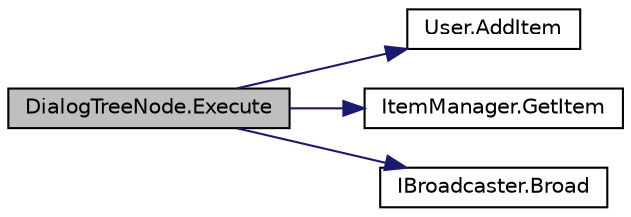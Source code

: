 digraph "DialogTreeNode.Execute"
{
  edge [fontname="Helvetica",fontsize="10",labelfontname="Helvetica",labelfontsize="10"];
  node [fontname="Helvetica",fontsize="10",shape=record];
  rankdir="LR";
  Node0 [label="DialogTreeNode.Execute",height=0.2,width=0.4,color="black", fillcolor="grey75", style="filled", fontcolor="black"];
  Node0 -> Node1 [color="midnightblue",fontsize="10",style="solid",fontname="Helvetica"];
  Node1 [label="User.AddItem",height=0.2,width=0.4,color="black", fillcolor="white", style="filled",URL="$class_user.html#af244e875ca30da2d71196177b74ace9c",tooltip="Adds and generic item to players list of items "];
  Node0 -> Node2 [color="midnightblue",fontsize="10",style="solid",fontname="Helvetica"];
  Node2 [label="ItemManager.GetItem",height=0.2,width=0.4,color="black", fillcolor="white", style="filled",URL="$class_item_manager.html#a8a647ef9905913f5b9526aa2c72844da",tooltip="Returns an item in the repository by identifier "];
  Node0 -> Node3 [color="midnightblue",fontsize="10",style="solid",fontname="Helvetica"];
  Node3 [label="IBroadcaster.Broad",height=0.2,width=0.4,color="black", fillcolor="white", style="filled",URL="$interface_i_broadcaster.html#a34c06d30138699923d95153e27f5d673"];
}
